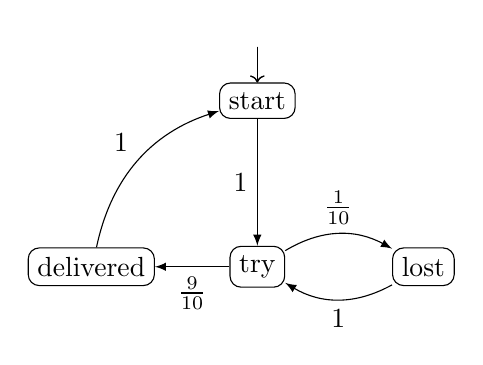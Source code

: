 \begin{tikzpicture}[
state/.style={draw,rounded corners,node distance=60},
initial state/.style={state,initial,initial text=,initial above},
arrow/.style={draw,->,>=latex},
]
\node[initial state] (start) {start};
\node[state,below of = start] (try) {try};
\node[state,left of = try] (del) {delivered};
\node[state,right of = try] (lost) {lost};

\path[arrow]
(start) edge node[left] {$1$} (try) 
(try) edge node[below] {$\frac{9}{10}$} (del)
(del) edge[bend left] node[above left] {$1$} (start)
(try) edge[bend left] node[above] {$\frac{1}{10}$} (lost)
(lost) edge[bend left] node[below] {$1$} (try)
;
\end{tikzpicture}